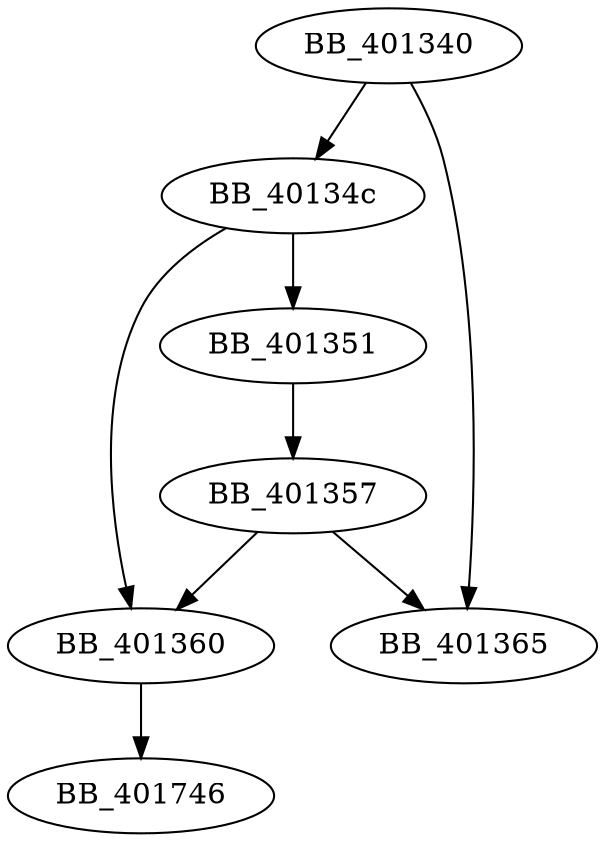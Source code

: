 DiGraph sub_401340{
BB_401340->BB_40134c
BB_401340->BB_401365
BB_40134c->BB_401351
BB_40134c->BB_401360
BB_401351->BB_401357
BB_401357->BB_401360
BB_401357->BB_401365
BB_401360->BB_401746
}
